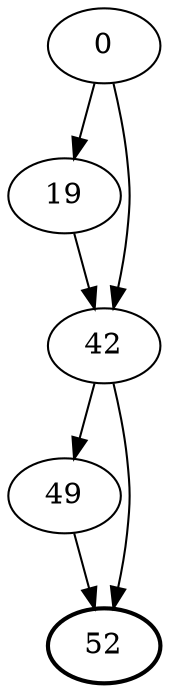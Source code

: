digraph jan1
{
	size="7.5,10"; 
	ratio=auto;
	nodesep=0.1;
	0 -> { 19; 42; };
	19 -> { 42; };
	42 -> { 49; 52; };
	49 -> { 52; };
	52 [style=bold];
}
